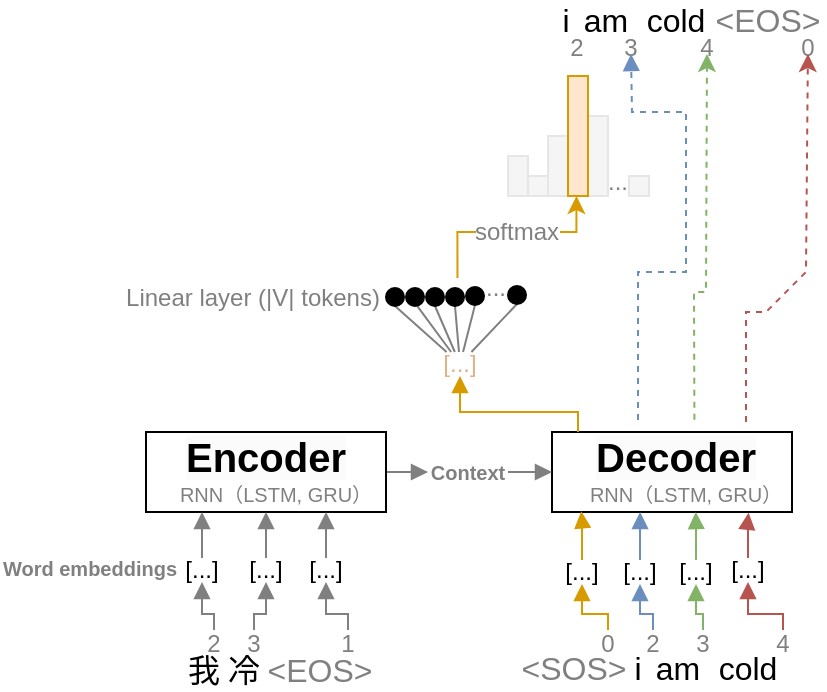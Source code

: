 <mxfile version="20.7.4" type="device"><diagram id="FCe2-vUPki1LzcuR-zNK" name="Page-1"><mxGraphModel dx="593" dy="579" grid="1" gridSize="10" guides="1" tooltips="1" connect="1" arrows="1" fold="1" page="1" pageScale="1" pageWidth="850" pageHeight="1100" math="0" shadow="0"><root><mxCell id="0"/><mxCell id="1" parent="0"/><mxCell id="18WL1rZ3PUruKbJxIEXp-36" style="edgeStyle=orthogonalEdgeStyle;rounded=0;orthogonalLoop=1;jettySize=auto;html=1;entryX=0;entryY=0.5;entryDx=0;entryDy=0;strokeColor=#808080;fontSize=12;fontColor=#000000;endArrow=block;endFill=1;" edge="1" parent="1" source="18WL1rZ3PUruKbJxIEXp-1" target="18WL1rZ3PUruKbJxIEXp-35"><mxGeometry relative="1" as="geometry"/></mxCell><mxCell id="18WL1rZ3PUruKbJxIEXp-1" value="" style="rounded=0;whiteSpace=wrap;html=1;fontSize=20;fontStyle=1" vertex="1" parent="1"><mxGeometry x="160" y="240" width="120" height="40" as="geometry"/></mxCell><mxCell id="18WL1rZ3PUruKbJxIEXp-2" value="" style="rounded=0;whiteSpace=wrap;html=1;fontSize=20;fontStyle=1" vertex="1" parent="1"><mxGeometry x="363" y="240" width="120" height="40" as="geometry"/></mxCell><mxCell id="18WL1rZ3PUruKbJxIEXp-3" value="我" style="text;html=1;strokeColor=none;fillColor=none;align=center;verticalAlign=middle;whiteSpace=wrap;rounded=0;fontSize=16;" vertex="1" parent="1"><mxGeometry x="179" y="349" width="20" height="20" as="geometry"/></mxCell><mxCell id="18WL1rZ3PUruKbJxIEXp-4" value="冷" style="text;html=1;strokeColor=none;fillColor=none;align=center;verticalAlign=middle;whiteSpace=wrap;rounded=0;fontSize=16;" vertex="1" parent="1"><mxGeometry x="199" y="349" width="20" height="20" as="geometry"/></mxCell><mxCell id="18WL1rZ3PUruKbJxIEXp-6" value="i" style="text;html=1;strokeColor=none;fillColor=none;align=center;verticalAlign=middle;whiteSpace=wrap;rounded=0;fontSize=16;" vertex="1" parent="1"><mxGeometry x="396" y="348" width="20" height="20" as="geometry"/></mxCell><mxCell id="18WL1rZ3PUruKbJxIEXp-7" value="am" style="text;html=1;strokeColor=none;fillColor=none;align=center;verticalAlign=middle;whiteSpace=wrap;rounded=0;fontSize=16;" vertex="1" parent="1"><mxGeometry x="416" y="348" width="20" height="20" as="geometry"/></mxCell><mxCell id="18WL1rZ3PUruKbJxIEXp-8" value="cold" style="text;html=1;strokeColor=none;fillColor=none;align=center;verticalAlign=middle;whiteSpace=wrap;rounded=0;fontSize=16;" vertex="1" parent="1"><mxGeometry x="446" y="348" width="30" height="20" as="geometry"/></mxCell><mxCell id="18WL1rZ3PUruKbJxIEXp-29" style="edgeStyle=orthogonalEdgeStyle;rounded=0;orthogonalLoop=1;jettySize=auto;html=1;entryX=0.5;entryY=1;entryDx=0;entryDy=0;fontSize=12;fontColor=#808080;exitX=0.5;exitY=0;exitDx=0;exitDy=0;endArrow=block;endFill=1;strokeColor=#808080;" edge="1" parent="1" source="18WL1rZ3PUruKbJxIEXp-9" target="18WL1rZ3PUruKbJxIEXp-26"><mxGeometry relative="1" as="geometry"><Array as="points"><mxPoint x="194" y="331"/><mxPoint x="188" y="331"/></Array></mxGeometry></mxCell><mxCell id="18WL1rZ3PUruKbJxIEXp-9" value="&lt;font style=&quot;font-size: 12px;&quot;&gt;2&lt;/font&gt;" style="text;html=1;strokeColor=none;fillColor=none;align=center;verticalAlign=middle;whiteSpace=wrap;rounded=0;fontSize=16;fontColor=#808080;" vertex="1" parent="1"><mxGeometry x="189" y="339" width="10" height="10" as="geometry"/></mxCell><mxCell id="18WL1rZ3PUruKbJxIEXp-10" value="RNN（LSTM, GRU）" style="text;html=1;strokeColor=none;fillColor=none;align=center;verticalAlign=middle;whiteSpace=wrap;rounded=0;fontSize=10;fontStyle=0;fontColor=#808080;" vertex="1" parent="1"><mxGeometry x="175" y="266" width="100" height="10" as="geometry"/></mxCell><mxCell id="18WL1rZ3PUruKbJxIEXp-11" value="&lt;span style=&quot;color: rgb(0, 0, 0); font-family: Helvetica; font-size: 20px; font-style: normal; font-variant-ligatures: normal; font-variant-caps: normal; font-weight: 700; letter-spacing: normal; orphans: 2; text-align: center; text-indent: 0px; text-transform: none; widows: 2; word-spacing: 0px; -webkit-text-stroke-width: 0px; background-color: rgb(251, 251, 251); text-decoration-thickness: initial; text-decoration-style: initial; text-decoration-color: initial; float: none; display: inline !important;&quot;&gt;Encoder&lt;/span&gt;" style="text;whiteSpace=wrap;html=1;fontSize=10;" vertex="1" parent="1"><mxGeometry x="178" y="234" width="80" height="30" as="geometry"/></mxCell><mxCell id="18WL1rZ3PUruKbJxIEXp-32" style="edgeStyle=orthogonalEdgeStyle;rounded=0;orthogonalLoop=1;jettySize=auto;html=1;entryX=0.5;entryY=1;entryDx=0;entryDy=0;strokeColor=#808080;fontSize=12;fontColor=#000000;endArrow=block;endFill=1;" edge="1" parent="1" source="18WL1rZ3PUruKbJxIEXp-12" target="18WL1rZ3PUruKbJxIEXp-31"><mxGeometry relative="1" as="geometry"><Array as="points"><mxPoint x="214" y="331"/><mxPoint x="220" y="331"/></Array></mxGeometry></mxCell><mxCell id="18WL1rZ3PUruKbJxIEXp-12" value="&lt;font style=&quot;font-size: 12px;&quot;&gt;3&lt;/font&gt;" style="text;html=1;strokeColor=none;fillColor=none;align=center;verticalAlign=middle;whiteSpace=wrap;rounded=0;fontSize=16;fontColor=#808080;" vertex="1" parent="1"><mxGeometry x="209" y="339" width="10" height="10" as="geometry"/></mxCell><mxCell id="18WL1rZ3PUruKbJxIEXp-55" style="edgeStyle=orthogonalEdgeStyle;rounded=0;orthogonalLoop=1;jettySize=auto;html=1;strokeColor=#6c8ebf;fontSize=12;fontColor=#808080;endArrow=block;endFill=1;entryX=0.5;entryY=1;entryDx=0;entryDy=0;exitX=0.5;exitY=0;exitDx=0;exitDy=0;fillColor=#dae8fc;" edge="1" parent="1" source="18WL1rZ3PUruKbJxIEXp-13" target="18WL1rZ3PUruKbJxIEXp-51"><mxGeometry x="1" y="5" relative="1" as="geometry"><mxPoint x="410" y="321" as="targetPoint"/><Array as="points"><mxPoint x="414" y="331"/><mxPoint x="407" y="331"/></Array><mxPoint as="offset"/></mxGeometry></mxCell><mxCell id="18WL1rZ3PUruKbJxIEXp-13" value="&lt;font style=&quot;font-size: 12px;&quot;&gt;2&lt;/font&gt;" style="text;html=1;strokeColor=none;fillColor=none;align=center;verticalAlign=middle;whiteSpace=wrap;rounded=0;fontSize=16;fontColor=#808080;" vertex="1" parent="1"><mxGeometry x="406" y="339" width="15" height="10" as="geometry"/></mxCell><mxCell id="18WL1rZ3PUruKbJxIEXp-56" style="edgeStyle=orthogonalEdgeStyle;rounded=0;orthogonalLoop=1;jettySize=auto;html=1;entryX=0.5;entryY=1;entryDx=0;entryDy=0;strokeColor=#82b366;fontSize=12;fontColor=#808080;endArrow=block;endFill=1;fillColor=#d5e8d4;" edge="1" parent="1" source="18WL1rZ3PUruKbJxIEXp-14" target="18WL1rZ3PUruKbJxIEXp-52"><mxGeometry relative="1" as="geometry"><Array as="points"><mxPoint x="439" y="331"/><mxPoint x="435" y="331"/></Array></mxGeometry></mxCell><mxCell id="18WL1rZ3PUruKbJxIEXp-14" value="&lt;font style=&quot;font-size: 12px;&quot;&gt;3&lt;/font&gt;" style="text;html=1;strokeColor=none;fillColor=none;align=center;verticalAlign=middle;whiteSpace=wrap;rounded=0;fontSize=16;fontColor=#808080;" vertex="1" parent="1"><mxGeometry x="431" y="339" width="15" height="10" as="geometry"/></mxCell><mxCell id="18WL1rZ3PUruKbJxIEXp-57" style="edgeStyle=orthogonalEdgeStyle;rounded=0;orthogonalLoop=1;jettySize=auto;html=1;entryX=0.5;entryY=1;entryDx=0;entryDy=0;strokeColor=#b85450;fontSize=12;fontColor=#808080;endArrow=block;endFill=1;fillColor=#f8cecc;" edge="1" parent="1" source="18WL1rZ3PUruKbJxIEXp-15" target="18WL1rZ3PUruKbJxIEXp-53"><mxGeometry relative="1" as="geometry"><Array as="points"><mxPoint x="479" y="331"/><mxPoint x="461" y="331"/></Array></mxGeometry></mxCell><mxCell id="18WL1rZ3PUruKbJxIEXp-15" value="&lt;font style=&quot;font-size: 12px;&quot;&gt;4&lt;/font&gt;" style="text;html=1;strokeColor=none;fillColor=none;align=center;verticalAlign=middle;whiteSpace=wrap;rounded=0;fontSize=16;fontColor=#808080;" vertex="1" parent="1"><mxGeometry x="471" y="339" width="15" height="10" as="geometry"/></mxCell><mxCell id="18WL1rZ3PUruKbJxIEXp-16" value="&lt;span style=&quot;color: rgb(0, 0, 0); font-family: Helvetica; font-size: 20px; font-style: normal; font-variant-ligatures: normal; font-variant-caps: normal; font-weight: 700; letter-spacing: normal; orphans: 2; text-align: center; text-indent: 0px; text-transform: none; widows: 2; word-spacing: 0px; -webkit-text-stroke-width: 0px; background-color: rgb(251, 251, 251); text-decoration-thickness: initial; text-decoration-style: initial; text-decoration-color: initial; float: none; display: inline !important;&quot;&gt;Decoder&lt;/span&gt;" style="text;whiteSpace=wrap;html=1;fontSize=12;fontColor=#FF3333;" vertex="1" parent="1"><mxGeometry x="383" y="234" width="80" height="17" as="geometry"/></mxCell><mxCell id="18WL1rZ3PUruKbJxIEXp-25" value="RNN（LSTM, GRU）" style="text;html=1;strokeColor=none;fillColor=none;align=center;verticalAlign=middle;whiteSpace=wrap;rounded=0;fontSize=10;fontStyle=0;fontColor=#808080;" vertex="1" parent="1"><mxGeometry x="380" y="266" width="100" height="10" as="geometry"/></mxCell><mxCell id="18WL1rZ3PUruKbJxIEXp-45" style="edgeStyle=orthogonalEdgeStyle;rounded=0;orthogonalLoop=1;jettySize=auto;html=1;strokeColor=#808080;fontSize=12;fontColor=#808080;endArrow=block;endFill=1;" edge="1" parent="1" source="18WL1rZ3PUruKbJxIEXp-26"><mxGeometry relative="1" as="geometry"><mxPoint x="188" y="280" as="targetPoint"/></mxGeometry></mxCell><mxCell id="18WL1rZ3PUruKbJxIEXp-26" value="[...]" style="text;html=1;strokeColor=none;fillColor=none;align=center;verticalAlign=middle;whiteSpace=wrap;rounded=0;fontSize=12;fontColor=#000000;" vertex="1" parent="1"><mxGeometry x="177" y="303" width="22" height="12" as="geometry"/></mxCell><mxCell id="18WL1rZ3PUruKbJxIEXp-46" style="edgeStyle=orthogonalEdgeStyle;rounded=0;orthogonalLoop=1;jettySize=auto;html=1;entryX=0.5;entryY=1;entryDx=0;entryDy=0;strokeColor=#808080;fontSize=12;fontColor=#808080;endArrow=block;endFill=1;" edge="1" parent="1" source="18WL1rZ3PUruKbJxIEXp-31" target="18WL1rZ3PUruKbJxIEXp-1"><mxGeometry relative="1" as="geometry"/></mxCell><mxCell id="18WL1rZ3PUruKbJxIEXp-31" value="[...]" style="text;html=1;strokeColor=none;fillColor=none;align=center;verticalAlign=middle;whiteSpace=wrap;rounded=0;fontSize=12;fontColor=#000000;" vertex="1" parent="1"><mxGeometry x="209" y="303" width="22" height="12" as="geometry"/></mxCell><mxCell id="18WL1rZ3PUruKbJxIEXp-34" value="Word embeddings" style="text;html=1;strokeColor=none;fillColor=none;align=center;verticalAlign=middle;whiteSpace=wrap;rounded=0;fontSize=10;fontStyle=1;fontColor=#808080;" vertex="1" parent="1"><mxGeometry x="87" y="303" width="90" height="10" as="geometry"/></mxCell><mxCell id="18WL1rZ3PUruKbJxIEXp-37" style="edgeStyle=orthogonalEdgeStyle;rounded=0;orthogonalLoop=1;jettySize=auto;html=1;entryX=0;entryY=0.5;entryDx=0;entryDy=0;strokeColor=#808080;fontSize=12;fontColor=#000000;endArrow=block;endFill=1;" edge="1" parent="1" source="18WL1rZ3PUruKbJxIEXp-35" target="18WL1rZ3PUruKbJxIEXp-2"><mxGeometry relative="1" as="geometry"/></mxCell><mxCell id="18WL1rZ3PUruKbJxIEXp-35" value="Context" style="text;html=1;strokeColor=none;fillColor=none;align=center;verticalAlign=middle;whiteSpace=wrap;rounded=0;fontSize=10;fontStyle=1;fontColor=#808080;" vertex="1" parent="1"><mxGeometry x="301" y="255" width="40" height="10" as="geometry"/></mxCell><mxCell id="18WL1rZ3PUruKbJxIEXp-38" value="&amp;lt;EOS&amp;gt;" style="text;html=1;strokeColor=none;fillColor=none;align=center;verticalAlign=middle;whiteSpace=wrap;rounded=0;fontSize=16;fontColor=#808080;" vertex="1" parent="1"><mxGeometry x="222" y="349" width="50" height="20" as="geometry"/></mxCell><mxCell id="18WL1rZ3PUruKbJxIEXp-47" style="edgeStyle=orthogonalEdgeStyle;rounded=0;orthogonalLoop=1;jettySize=auto;html=1;entryX=0.75;entryY=1;entryDx=0;entryDy=0;strokeColor=#808080;fontSize=12;fontColor=#808080;endArrow=block;endFill=1;" edge="1" parent="1" source="18WL1rZ3PUruKbJxIEXp-39" target="18WL1rZ3PUruKbJxIEXp-1"><mxGeometry relative="1" as="geometry"/></mxCell><mxCell id="18WL1rZ3PUruKbJxIEXp-39" value="[...]" style="text;html=1;strokeColor=none;fillColor=none;align=center;verticalAlign=middle;whiteSpace=wrap;rounded=0;fontSize=12;fontColor=#000000;" vertex="1" parent="1"><mxGeometry x="239" y="303" width="22" height="12" as="geometry"/></mxCell><mxCell id="18WL1rZ3PUruKbJxIEXp-42" style="edgeStyle=orthogonalEdgeStyle;rounded=0;orthogonalLoop=1;jettySize=auto;html=1;strokeColor=#808080;fontSize=12;fontColor=#808080;endArrow=block;endFill=1;" edge="1" parent="1" source="18WL1rZ3PUruKbJxIEXp-41" target="18WL1rZ3PUruKbJxIEXp-39"><mxGeometry relative="1" as="geometry"><Array as="points"><mxPoint x="261" y="331"/><mxPoint x="250" y="331"/></Array></mxGeometry></mxCell><mxCell id="18WL1rZ3PUruKbJxIEXp-41" value="&lt;font style=&quot;font-size: 12px;&quot;&gt;1&lt;/font&gt;" style="text;html=1;strokeColor=none;fillColor=none;align=center;verticalAlign=middle;whiteSpace=wrap;rounded=0;fontSize=16;fontColor=#808080;" vertex="1" parent="1"><mxGeometry x="256" y="339" width="10" height="10" as="geometry"/></mxCell><mxCell id="18WL1rZ3PUruKbJxIEXp-48" value="&amp;lt;SOS&amp;gt;" style="text;html=1;strokeColor=none;fillColor=none;align=center;verticalAlign=middle;whiteSpace=wrap;rounded=0;fontSize=16;fontColor=#808080;" vertex="1" parent="1"><mxGeometry x="349" y="348" width="50" height="20" as="geometry"/></mxCell><mxCell id="18WL1rZ3PUruKbJxIEXp-54" style="edgeStyle=orthogonalEdgeStyle;rounded=0;orthogonalLoop=1;jettySize=auto;html=1;entryX=0.5;entryY=1;entryDx=0;entryDy=0;strokeColor=#d79b00;fontSize=12;fontColor=#808080;endArrow=block;endFill=1;fillColor=#ffe6cc;" edge="1" parent="1" source="18WL1rZ3PUruKbJxIEXp-49" target="18WL1rZ3PUruKbJxIEXp-50"><mxGeometry relative="1" as="geometry"><Array as="points"><mxPoint x="391" y="331"/><mxPoint x="378" y="331"/></Array></mxGeometry></mxCell><mxCell id="18WL1rZ3PUruKbJxIEXp-49" value="&lt;font style=&quot;font-size: 12px;&quot;&gt;0&lt;/font&gt;" style="text;html=1;strokeColor=none;fillColor=none;align=center;verticalAlign=middle;whiteSpace=wrap;rounded=0;fontSize=16;fontColor=#808080;" vertex="1" parent="1"><mxGeometry x="386" y="339" width="10" height="10" as="geometry"/></mxCell><mxCell id="18WL1rZ3PUruKbJxIEXp-58" style="edgeStyle=orthogonalEdgeStyle;rounded=0;orthogonalLoop=1;jettySize=auto;html=1;entryX=0.122;entryY=0.992;entryDx=0;entryDy=0;entryPerimeter=0;strokeColor=#d79b00;fontSize=12;fontColor=#808080;endArrow=block;endFill=1;fillColor=#ffe6cc;" edge="1" parent="1" source="18WL1rZ3PUruKbJxIEXp-50" target="18WL1rZ3PUruKbJxIEXp-2"><mxGeometry relative="1" as="geometry"/></mxCell><mxCell id="18WL1rZ3PUruKbJxIEXp-50" value="[...]" style="text;html=1;strokeColor=none;fillColor=none;align=center;verticalAlign=middle;whiteSpace=wrap;rounded=0;fontSize=12;fontColor=#000000;" vertex="1" parent="1"><mxGeometry x="367" y="304" width="22" height="12" as="geometry"/></mxCell><mxCell id="18WL1rZ3PUruKbJxIEXp-59" style="edgeStyle=orthogonalEdgeStyle;rounded=0;orthogonalLoop=1;jettySize=auto;html=1;entryX=0.367;entryY=1;entryDx=0;entryDy=0;entryPerimeter=0;strokeColor=#6c8ebf;fontSize=12;fontColor=#808080;endArrow=block;endFill=1;fillColor=#dae8fc;" edge="1" parent="1" source="18WL1rZ3PUruKbJxIEXp-51" target="18WL1rZ3PUruKbJxIEXp-2"><mxGeometry relative="1" as="geometry"/></mxCell><mxCell id="18WL1rZ3PUruKbJxIEXp-51" value="[...]" style="text;html=1;strokeColor=none;fillColor=none;align=center;verticalAlign=middle;whiteSpace=wrap;rounded=0;fontSize=12;fontColor=#000000;" vertex="1" parent="1"><mxGeometry x="396" y="304" width="22" height="12" as="geometry"/></mxCell><mxCell id="18WL1rZ3PUruKbJxIEXp-60" style="edgeStyle=orthogonalEdgeStyle;rounded=0;orthogonalLoop=1;jettySize=auto;html=1;entryX=0.599;entryY=0.999;entryDx=0;entryDy=0;entryPerimeter=0;strokeColor=#82b366;fontSize=12;fontColor=#808080;endArrow=block;endFill=1;fillColor=#d5e8d4;" edge="1" parent="1" source="18WL1rZ3PUruKbJxIEXp-52" target="18WL1rZ3PUruKbJxIEXp-2"><mxGeometry relative="1" as="geometry"/></mxCell><mxCell id="18WL1rZ3PUruKbJxIEXp-52" value="[...]" style="text;html=1;strokeColor=none;fillColor=none;align=center;verticalAlign=middle;whiteSpace=wrap;rounded=0;fontSize=12;fontColor=#000000;" vertex="1" parent="1"><mxGeometry x="424" y="304" width="22" height="12" as="geometry"/></mxCell><mxCell id="18WL1rZ3PUruKbJxIEXp-61" style="edgeStyle=orthogonalEdgeStyle;rounded=0;orthogonalLoop=1;jettySize=auto;html=1;entryX=0.819;entryY=1.008;entryDx=0;entryDy=0;entryPerimeter=0;strokeColor=#b85450;fontSize=12;fontColor=#808080;endArrow=block;endFill=1;fillColor=#f8cecc;" edge="1" parent="1" source="18WL1rZ3PUruKbJxIEXp-53" target="18WL1rZ3PUruKbJxIEXp-2"><mxGeometry relative="1" as="geometry"/></mxCell><mxCell id="18WL1rZ3PUruKbJxIEXp-53" value="[...]" style="text;html=1;strokeColor=none;fillColor=none;align=center;verticalAlign=middle;whiteSpace=wrap;rounded=0;fontSize=12;fontColor=#000000;" vertex="1" parent="1"><mxGeometry x="450" y="303" width="22" height="12" as="geometry"/></mxCell><mxCell id="18WL1rZ3PUruKbJxIEXp-62" value="i" style="text;html=1;strokeColor=none;fillColor=none;align=center;verticalAlign=middle;whiteSpace=wrap;rounded=0;fontSize=16;" vertex="1" parent="1"><mxGeometry x="360" y="24" width="20" height="20" as="geometry"/></mxCell><mxCell id="18WL1rZ3PUruKbJxIEXp-63" value="am" style="text;html=1;strokeColor=none;fillColor=none;align=center;verticalAlign=middle;whiteSpace=wrap;rounded=0;fontSize=16;" vertex="1" parent="1"><mxGeometry x="380" y="24" width="20" height="20" as="geometry"/></mxCell><mxCell id="18WL1rZ3PUruKbJxIEXp-64" value="cold" style="text;html=1;strokeColor=none;fillColor=none;align=center;verticalAlign=middle;whiteSpace=wrap;rounded=0;fontSize=16;" vertex="1" parent="1"><mxGeometry x="410" y="24" width="30" height="20" as="geometry"/></mxCell><mxCell id="18WL1rZ3PUruKbJxIEXp-65" value="&amp;lt;EOS&amp;gt;" style="text;html=1;strokeColor=none;fillColor=none;align=center;verticalAlign=middle;whiteSpace=wrap;rounded=0;fontSize=16;fontColor=#808080;" vertex="1" parent="1"><mxGeometry x="446" y="24" width="50" height="20" as="geometry"/></mxCell><mxCell id="18WL1rZ3PUruKbJxIEXp-66" value="&lt;font style=&quot;font-size: 12px;&quot;&gt;2&lt;/font&gt;" style="text;html=1;strokeColor=none;fillColor=none;align=center;verticalAlign=middle;whiteSpace=wrap;rounded=0;fontSize=16;fontColor=#808080;" vertex="1" parent="1"><mxGeometry x="368" y="41" width="15" height="10" as="geometry"/></mxCell><mxCell id="18WL1rZ3PUruKbJxIEXp-67" value="&lt;font style=&quot;font-size: 12px;&quot;&gt;3&lt;/font&gt;" style="text;html=1;strokeColor=none;fillColor=none;align=center;verticalAlign=middle;whiteSpace=wrap;rounded=0;fontSize=16;fontColor=#808080;" vertex="1" parent="1"><mxGeometry x="395" y="41" width="15" height="10" as="geometry"/></mxCell><mxCell id="18WL1rZ3PUruKbJxIEXp-68" value="&lt;font style=&quot;font-size: 12px;&quot;&gt;4&lt;/font&gt;" style="text;html=1;strokeColor=none;fillColor=none;align=center;verticalAlign=middle;whiteSpace=wrap;rounded=0;fontSize=16;fontColor=#808080;" vertex="1" parent="1"><mxGeometry x="433" y="41" width="15" height="10" as="geometry"/></mxCell><mxCell id="18WL1rZ3PUruKbJxIEXp-69" value="&lt;font style=&quot;font-size: 12px;&quot;&gt;0&lt;/font&gt;" style="text;html=1;strokeColor=none;fillColor=none;align=center;verticalAlign=middle;whiteSpace=wrap;rounded=0;fontSize=16;fontColor=#808080;" vertex="1" parent="1"><mxGeometry x="486" y="41" width="10" height="10" as="geometry"/></mxCell><mxCell id="18WL1rZ3PUruKbJxIEXp-70" value="" style="endArrow=block;html=1;rounded=0;strokeColor=#d79b00;fontSize=12;fontColor=#808080;endFill=1;entryX=0.5;entryY=1;entryDx=0;entryDy=0;edgeStyle=orthogonalEdgeStyle;fillColor=#ffe6cc;" edge="1" parent="1" target="18WL1rZ3PUruKbJxIEXp-71"><mxGeometry width="50" height="50" relative="1" as="geometry"><mxPoint x="376" y="240" as="sourcePoint"/><mxPoint x="360" y="170" as="targetPoint"/><Array as="points"><mxPoint x="376" y="230"/><mxPoint x="317" y="230"/></Array></mxGeometry></mxCell><mxCell id="18WL1rZ3PUruKbJxIEXp-79" style="rounded=0;orthogonalLoop=1;jettySize=auto;html=1;entryX=0.5;entryY=1;entryDx=0;entryDy=0;strokeColor=#808080;fontSize=12;fontColor=#67AB9F;endArrow=none;endFill=0;" edge="1" parent="1" source="18WL1rZ3PUruKbJxIEXp-71" target="18WL1rZ3PUruKbJxIEXp-72"><mxGeometry relative="1" as="geometry"/></mxCell><mxCell id="18WL1rZ3PUruKbJxIEXp-80" style="edgeStyle=none;rounded=0;orthogonalLoop=1;jettySize=auto;html=1;entryX=0.6;entryY=0.969;entryDx=0;entryDy=0;entryPerimeter=0;strokeColor=#808080;fontSize=12;fontColor=#67AB9F;endArrow=none;endFill=0;" edge="1" parent="1" source="18WL1rZ3PUruKbJxIEXp-71" target="18WL1rZ3PUruKbJxIEXp-73"><mxGeometry relative="1" as="geometry"/></mxCell><mxCell id="18WL1rZ3PUruKbJxIEXp-81" style="edgeStyle=none;rounded=0;orthogonalLoop=1;jettySize=auto;html=1;entryX=0.5;entryY=1;entryDx=0;entryDy=0;strokeColor=#808080;fontSize=12;fontColor=#67AB9F;endArrow=none;endFill=0;" edge="1" parent="1" source="18WL1rZ3PUruKbJxIEXp-71" target="18WL1rZ3PUruKbJxIEXp-74"><mxGeometry relative="1" as="geometry"/></mxCell><mxCell id="18WL1rZ3PUruKbJxIEXp-82" style="edgeStyle=none;rounded=0;orthogonalLoop=1;jettySize=auto;html=1;entryX=0.5;entryY=1;entryDx=0;entryDy=0;strokeColor=#808080;fontSize=12;fontColor=#67AB9F;endArrow=none;endFill=0;" edge="1" parent="1" source="18WL1rZ3PUruKbJxIEXp-71" target="18WL1rZ3PUruKbJxIEXp-75"><mxGeometry relative="1" as="geometry"/></mxCell><mxCell id="18WL1rZ3PUruKbJxIEXp-83" style="edgeStyle=none;rounded=0;orthogonalLoop=1;jettySize=auto;html=1;entryX=0.5;entryY=1;entryDx=0;entryDy=0;strokeColor=#808080;fontSize=12;fontColor=#67AB9F;endArrow=none;endFill=0;" edge="1" parent="1" source="18WL1rZ3PUruKbJxIEXp-71" target="18WL1rZ3PUruKbJxIEXp-76"><mxGeometry relative="1" as="geometry"/></mxCell><mxCell id="18WL1rZ3PUruKbJxIEXp-84" style="edgeStyle=none;rounded=0;orthogonalLoop=1;jettySize=auto;html=1;entryX=0.5;entryY=1;entryDx=0;entryDy=0;strokeColor=#808080;fontSize=12;fontColor=#67AB9F;endArrow=none;endFill=0;" edge="1" parent="1" source="18WL1rZ3PUruKbJxIEXp-71" target="18WL1rZ3PUruKbJxIEXp-77"><mxGeometry relative="1" as="geometry"/></mxCell><mxCell id="18WL1rZ3PUruKbJxIEXp-71" value="[...]" style="text;html=1;strokeColor=none;fillColor=none;align=center;verticalAlign=middle;whiteSpace=wrap;rounded=0;fontSize=12;fontColor=#DEB38A;" vertex="1" parent="1"><mxGeometry x="306" y="200" width="22" height="12" as="geometry"/></mxCell><mxCell id="18WL1rZ3PUruKbJxIEXp-72" value="" style="ellipse;whiteSpace=wrap;html=1;aspect=fixed;fontSize=12;fontColor=#67AB9F;fillColor=#000000;" vertex="1" parent="1"><mxGeometry x="280" y="168" width="9" height="9" as="geometry"/></mxCell><mxCell id="18WL1rZ3PUruKbJxIEXp-73" value="" style="ellipse;whiteSpace=wrap;html=1;aspect=fixed;fontSize=12;fontColor=#67AB9F;fillColor=#000000;" vertex="1" parent="1"><mxGeometry x="290" y="168" width="9" height="9" as="geometry"/></mxCell><mxCell id="18WL1rZ3PUruKbJxIEXp-74" value="" style="ellipse;whiteSpace=wrap;html=1;aspect=fixed;fontSize=12;fontColor=#67AB9F;fillColor=#000000;" vertex="1" parent="1"><mxGeometry x="300" y="168" width="9" height="9" as="geometry"/></mxCell><mxCell id="18WL1rZ3PUruKbJxIEXp-75" value="" style="ellipse;whiteSpace=wrap;html=1;aspect=fixed;fontSize=12;fontColor=#67AB9F;fillColor=#000000;" vertex="1" parent="1"><mxGeometry x="310" y="168" width="9" height="9" as="geometry"/></mxCell><mxCell id="18WL1rZ3PUruKbJxIEXp-76" value="" style="ellipse;whiteSpace=wrap;html=1;aspect=fixed;fontSize=12;fontColor=#67AB9F;fillColor=#000000;" vertex="1" parent="1"><mxGeometry x="320" y="167.5" width="9" height="9" as="geometry"/></mxCell><mxCell id="18WL1rZ3PUruKbJxIEXp-77" value="" style="ellipse;whiteSpace=wrap;html=1;aspect=fixed;fontSize=12;fontColor=#67AB9F;fillColor=#000000;" vertex="1" parent="1"><mxGeometry x="341" y="167" width="9" height="9" as="geometry"/></mxCell><mxCell id="18WL1rZ3PUruKbJxIEXp-87" value="Linear layer (|V| tokens)" style="text;html=1;strokeColor=none;fillColor=none;align=center;verticalAlign=middle;whiteSpace=wrap;rounded=0;fontSize=12;fontColor=#808080;" vertex="1" parent="1"><mxGeometry x="145" y="166.5" width="137" height="12" as="geometry"/></mxCell><mxCell id="18WL1rZ3PUruKbJxIEXp-88" value="..." style="text;html=1;strokeColor=none;fillColor=none;align=center;verticalAlign=middle;whiteSpace=wrap;rounded=0;fontSize=12;fontColor=#808080;" vertex="1" parent="1"><mxGeometry x="327" y="159" width="16" height="18" as="geometry"/></mxCell><mxCell id="18WL1rZ3PUruKbJxIEXp-89" value="" style="rounded=0;whiteSpace=wrap;html=1;fontSize=12;fontColor=#333333;fillColor=#f5f5f5;strokeColor=#E6E6E6;" vertex="1" parent="1"><mxGeometry x="341" y="102" width="10" height="20" as="geometry"/></mxCell><mxCell id="18WL1rZ3PUruKbJxIEXp-91" value="" style="rounded=0;whiteSpace=wrap;html=1;fontSize=12;fontColor=#333333;fillColor=#f5f5f5;strokeColor=#E6E6E6;" vertex="1" parent="1"><mxGeometry x="351" y="112" width="10" height="10" as="geometry"/></mxCell><mxCell id="18WL1rZ3PUruKbJxIEXp-92" value="" style="rounded=0;whiteSpace=wrap;html=1;fontSize=12;fontColor=#333333;fillColor=#f5f5f5;strokeColor=#E6E6E6;" vertex="1" parent="1"><mxGeometry x="361" y="92" width="10" height="30" as="geometry"/></mxCell><mxCell id="18WL1rZ3PUruKbJxIEXp-94" value="" style="rounded=0;whiteSpace=wrap;html=1;fontSize=12;fontColor=#333333;fillColor=#f5f5f5;strokeColor=#E6E6E6;" vertex="1" parent="1"><mxGeometry x="381" y="82" width="10" height="40" as="geometry"/></mxCell><mxCell id="18WL1rZ3PUruKbJxIEXp-96" value="" style="rounded=0;whiteSpace=wrap;html=1;fontSize=12;fontColor=#333333;fillColor=#f5f5f5;strokeColor=#E6E6E6;" vertex="1" parent="1"><mxGeometry x="401.5" y="112" width="10" height="10" as="geometry"/></mxCell><mxCell id="18WL1rZ3PUruKbJxIEXp-97" value="" style="endArrow=classic;html=1;rounded=0;strokeColor=#d79b00;fontSize=12;fontColor=#808080;entryX=0.25;entryY=1;entryDx=0;entryDy=0;edgeStyle=orthogonalEdgeStyle;fillColor=#ffe6cc;" edge="1" parent="1"><mxGeometry width="50" height="50" relative="1" as="geometry"><mxPoint x="315.74" y="163" as="sourcePoint"/><mxPoint x="375.24" y="122" as="targetPoint"/><Array as="points"><mxPoint x="315.74" y="140"/><mxPoint x="375.74" y="140"/></Array></mxGeometry></mxCell><mxCell id="18WL1rZ3PUruKbJxIEXp-98" value="softmax" style="edgeLabel;html=1;align=center;verticalAlign=middle;resizable=0;points=[];fontSize=12;fontColor=#808080;" vertex="1" connectable="0" parent="18WL1rZ3PUruKbJxIEXp-97"><mxGeometry x="-0.234" y="-1" relative="1" as="geometry"><mxPoint x="14" y="-1" as="offset"/></mxGeometry></mxCell><mxCell id="18WL1rZ3PUruKbJxIEXp-93" value="" style="rounded=0;whiteSpace=wrap;html=1;fontSize=12;fillColor=#ffe6cc;strokeColor=#d79b00;" vertex="1" parent="1"><mxGeometry x="371" y="62" width="10" height="60" as="geometry"/></mxCell><mxCell id="18WL1rZ3PUruKbJxIEXp-101" value="" style="endArrow=block;startArrow=none;html=1;rounded=0;strokeColor=#6c8ebf;fontSize=12;fontColor=#808080;startFill=0;endFill=1;dashed=1;entryX=0.5;entryY=1;entryDx=0;entryDy=0;fillColor=#dae8fc;" edge="1" parent="1" target="18WL1rZ3PUruKbJxIEXp-67"><mxGeometry width="50" height="50" relative="1" as="geometry"><mxPoint x="406" y="234" as="sourcePoint"/><mxPoint x="520" y="110" as="targetPoint"/><Array as="points"><mxPoint x="406" y="160"/><mxPoint x="430" y="160"/><mxPoint x="430" y="80"/><mxPoint x="403" y="80"/></Array></mxGeometry></mxCell><mxCell id="18WL1rZ3PUruKbJxIEXp-102" value="" style="endArrow=classic;html=1;rounded=0;dashed=1;strokeColor=#82b366;fontSize=12;fontColor=#808080;exitX=0.64;exitY=-0.007;exitDx=0;exitDy=0;entryX=0.5;entryY=1;entryDx=0;entryDy=0;exitPerimeter=0;fillColor=#d5e8d4;" edge="1" parent="1" source="18WL1rZ3PUruKbJxIEXp-16" target="18WL1rZ3PUruKbJxIEXp-68"><mxGeometry width="50" height="50" relative="1" as="geometry"><mxPoint x="500" y="160" as="sourcePoint"/><mxPoint x="550" y="110" as="targetPoint"/><Array as="points"><mxPoint x="434" y="170"/><mxPoint x="440" y="170"/></Array></mxGeometry></mxCell><mxCell id="18WL1rZ3PUruKbJxIEXp-103" value="" style="endArrow=classic;html=1;rounded=0;dashed=1;strokeColor=#b85450;fontSize=12;fontColor=#808080;fillColor=#f8cecc;" edge="1" parent="1" target="18WL1rZ3PUruKbJxIEXp-69"><mxGeometry width="50" height="50" relative="1" as="geometry"><mxPoint x="460" y="235" as="sourcePoint"/><mxPoint x="580" y="120" as="targetPoint"/><Array as="points"><mxPoint x="460" y="180"/><mxPoint x="470" y="180"/><mxPoint x="490" y="160"/></Array></mxGeometry></mxCell><mxCell id="18WL1rZ3PUruKbJxIEXp-104" value="..." style="text;html=1;strokeColor=none;fillColor=none;align=center;verticalAlign=middle;whiteSpace=wrap;rounded=0;fontSize=12;fontColor=#808080;" vertex="1" parent="1"><mxGeometry x="388" y="106" width="16" height="18" as="geometry"/></mxCell></root></mxGraphModel></diagram></mxfile>